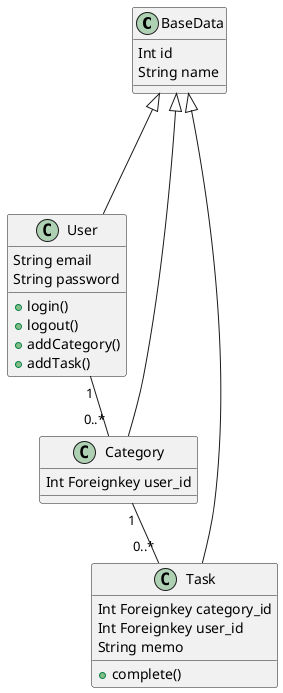 @startuml
class BaseData{
    Int id
    String name
}


class User{
    String email
    String password

    +login()
    +logout()
    +addCategory()
    +addTask()

}

class Category {
    Int Foreignkey user_id
}


class Task{
    Int Foreignkey category_id
    Int Foreignkey user_id
    String memo

    +complete()
}


BaseData<|---- Category
BaseData<|-- User
BaseData<|---- Task


User "1" -- "0..*" Category
Category "1" -- "0..*" Task

@enduml